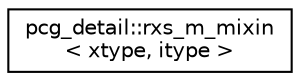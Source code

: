 digraph "Graphical Class Hierarchy"
{
 // LATEX_PDF_SIZE
  edge [fontname="Helvetica",fontsize="10",labelfontname="Helvetica",labelfontsize="10"];
  node [fontname="Helvetica",fontsize="10",shape=record];
  rankdir="LR";
  Node0 [label="pcg_detail::rxs_m_mixin\l\< xtype, itype \>",height=0.2,width=0.4,color="black", fillcolor="white", style="filled",URL="$structpcg__detail_1_1rxs__m__mixin.html",tooltip=" "];
}
